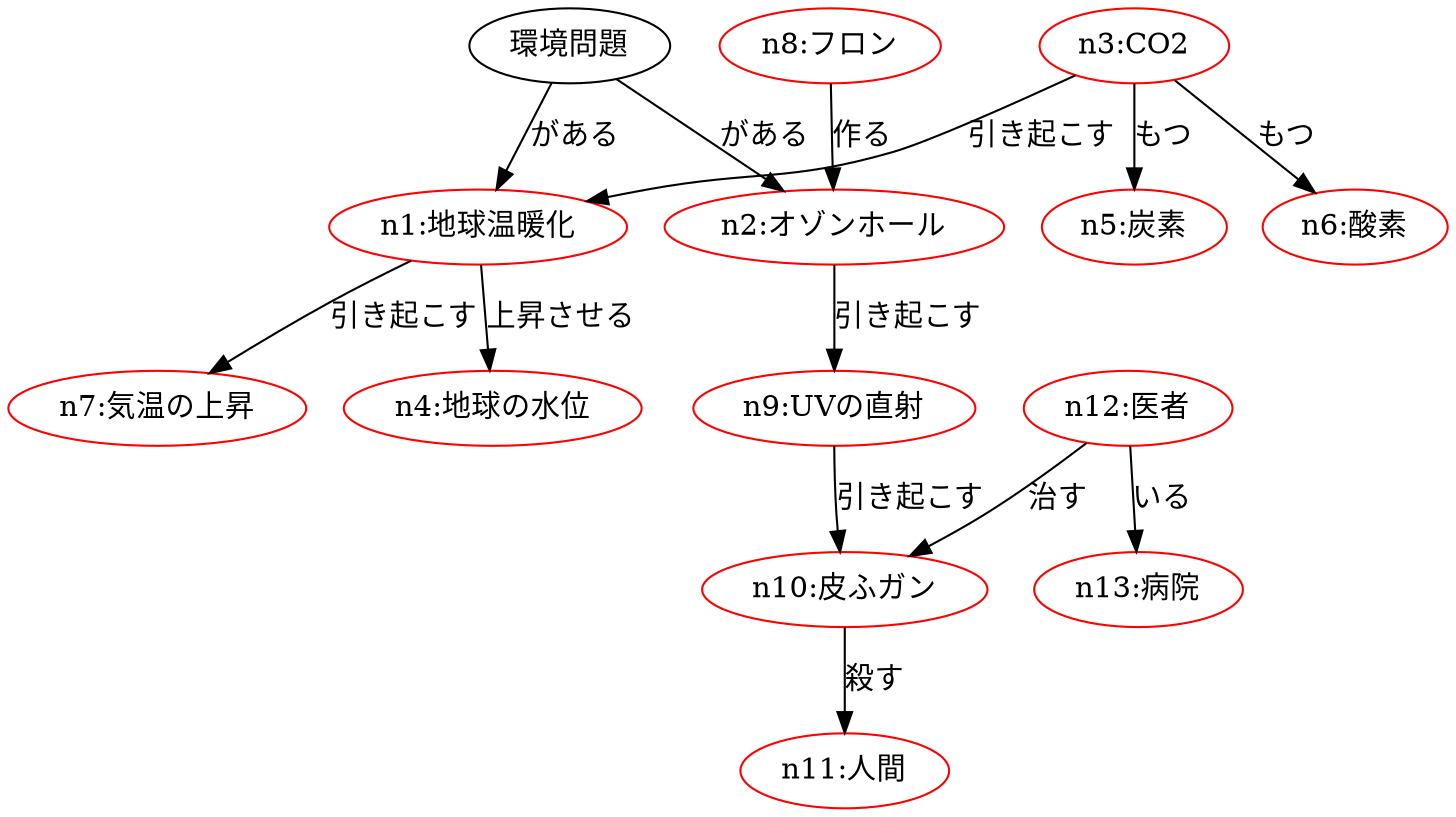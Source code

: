 /* from: 2010_saito/csub002_s_eb_1_pre.dot */
digraph G {
id0 [label="環境問題"]
id1 [label="n1:地球温暖化"] [color="#FF0000"]
id2 [label="n3:CO2"] [color="#FF0000"]
id3 [label="n5:炭素"] [color="#FF0000"]
id4 [label="n6:酸素"] [color="#FF0000"]
id0 -> id1 [label="がある"]
id2 -> id1 [label="引き起こす"]
id2 -> id3 [label="もつ"]
id2 -> id4 [label="もつ"]
id5 [label="n4:地球の水位"] [color="#FF0000"]
id1 -> id5 [label="上昇させる"]
id6 [label="n7:気温の上昇"] [color="#FF0000"]
id1 -> id6 [label="引き起こす"]
id7 [label="n2:オゾンホール"] [color="#FF0000"]
id8 [label="n8:フロン"] [color="#FF0000"]
id9 [label="n9:UVの直射"] [color="#FF0000"]
id10 [label="n10:皮ふガン"] [color="#FF0000"]
id11 [label="n11:人間"] [color="#FF0000"]
id12 [label="n12:医者"] [color="#FF0000"]
id13 [label="n13:病院"] [color="#FF0000"]
id0 -> id7 [label="がある"]
id8 -> id7 [label="作る"]
id7 -> id9 [label="引き起こす"]
id9 -> id10 [label="引き起こす"]
id10 -> id11 [label="殺す"]
id12 -> id10 [label="治す"]
id12 -> id13 [label="いる"]
}
